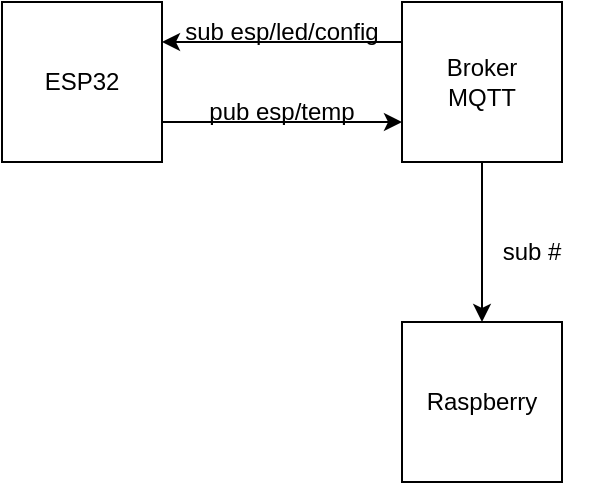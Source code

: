 <mxfile>
    <diagram id="x47U-2BTbZ-DLpt-uLtI" name="Page-1">
        <mxGraphModel dx="567" dy="352" grid="1" gridSize="10" guides="1" tooltips="1" connect="1" arrows="1" fold="1" page="1" pageScale="1" pageWidth="850" pageHeight="1100" math="0" shadow="0">
            <root>
                <mxCell id="0"/>
                <mxCell id="1" parent="0"/>
                <mxCell id="5" style="edgeStyle=none;html=1;exitX=0;exitY=0.25;exitDx=0;exitDy=0;entryX=1;entryY=0.25;entryDx=0;entryDy=0;" edge="1" parent="1" source="2" target="3">
                    <mxGeometry relative="1" as="geometry"/>
                </mxCell>
                <mxCell id="11" style="edgeStyle=none;html=1;entryX=0.5;entryY=0;entryDx=0;entryDy=0;" edge="1" parent="1" source="2" target="8">
                    <mxGeometry relative="1" as="geometry"/>
                </mxCell>
                <mxCell id="2" value="Broker&lt;br&gt;MQTT" style="whiteSpace=wrap;html=1;aspect=fixed;" vertex="1" parent="1">
                    <mxGeometry x="280" y="200" width="80" height="80" as="geometry"/>
                </mxCell>
                <mxCell id="14" style="edgeStyle=none;html=1;exitX=1;exitY=0.75;exitDx=0;exitDy=0;entryX=0;entryY=0.75;entryDx=0;entryDy=0;" edge="1" parent="1" source="3" target="2">
                    <mxGeometry relative="1" as="geometry"/>
                </mxCell>
                <mxCell id="3" value="ESP32" style="whiteSpace=wrap;html=1;aspect=fixed;" vertex="1" parent="1">
                    <mxGeometry x="80" y="200" width="80" height="80" as="geometry"/>
                </mxCell>
                <mxCell id="8" value="Raspberry" style="whiteSpace=wrap;html=1;aspect=fixed;" vertex="1" parent="1">
                    <mxGeometry x="280" y="360" width="80" height="80" as="geometry"/>
                </mxCell>
                <mxCell id="10" value="sub #" style="text;html=1;strokeColor=none;fillColor=none;align=center;verticalAlign=middle;whiteSpace=wrap;rounded=0;" vertex="1" parent="1">
                    <mxGeometry x="310" y="310" width="70" height="30" as="geometry"/>
                </mxCell>
                <mxCell id="12" value="sub esp/led/config" style="text;html=1;strokeColor=none;fillColor=none;align=center;verticalAlign=middle;whiteSpace=wrap;rounded=0;" vertex="1" parent="1">
                    <mxGeometry x="160" y="200" width="120" height="30" as="geometry"/>
                </mxCell>
                <mxCell id="15" value="pub esp/temp" style="text;html=1;strokeColor=none;fillColor=none;align=center;verticalAlign=middle;whiteSpace=wrap;rounded=0;" vertex="1" parent="1">
                    <mxGeometry x="160" y="240" width="120" height="30" as="geometry"/>
                </mxCell>
            </root>
        </mxGraphModel>
    </diagram>
</mxfile>